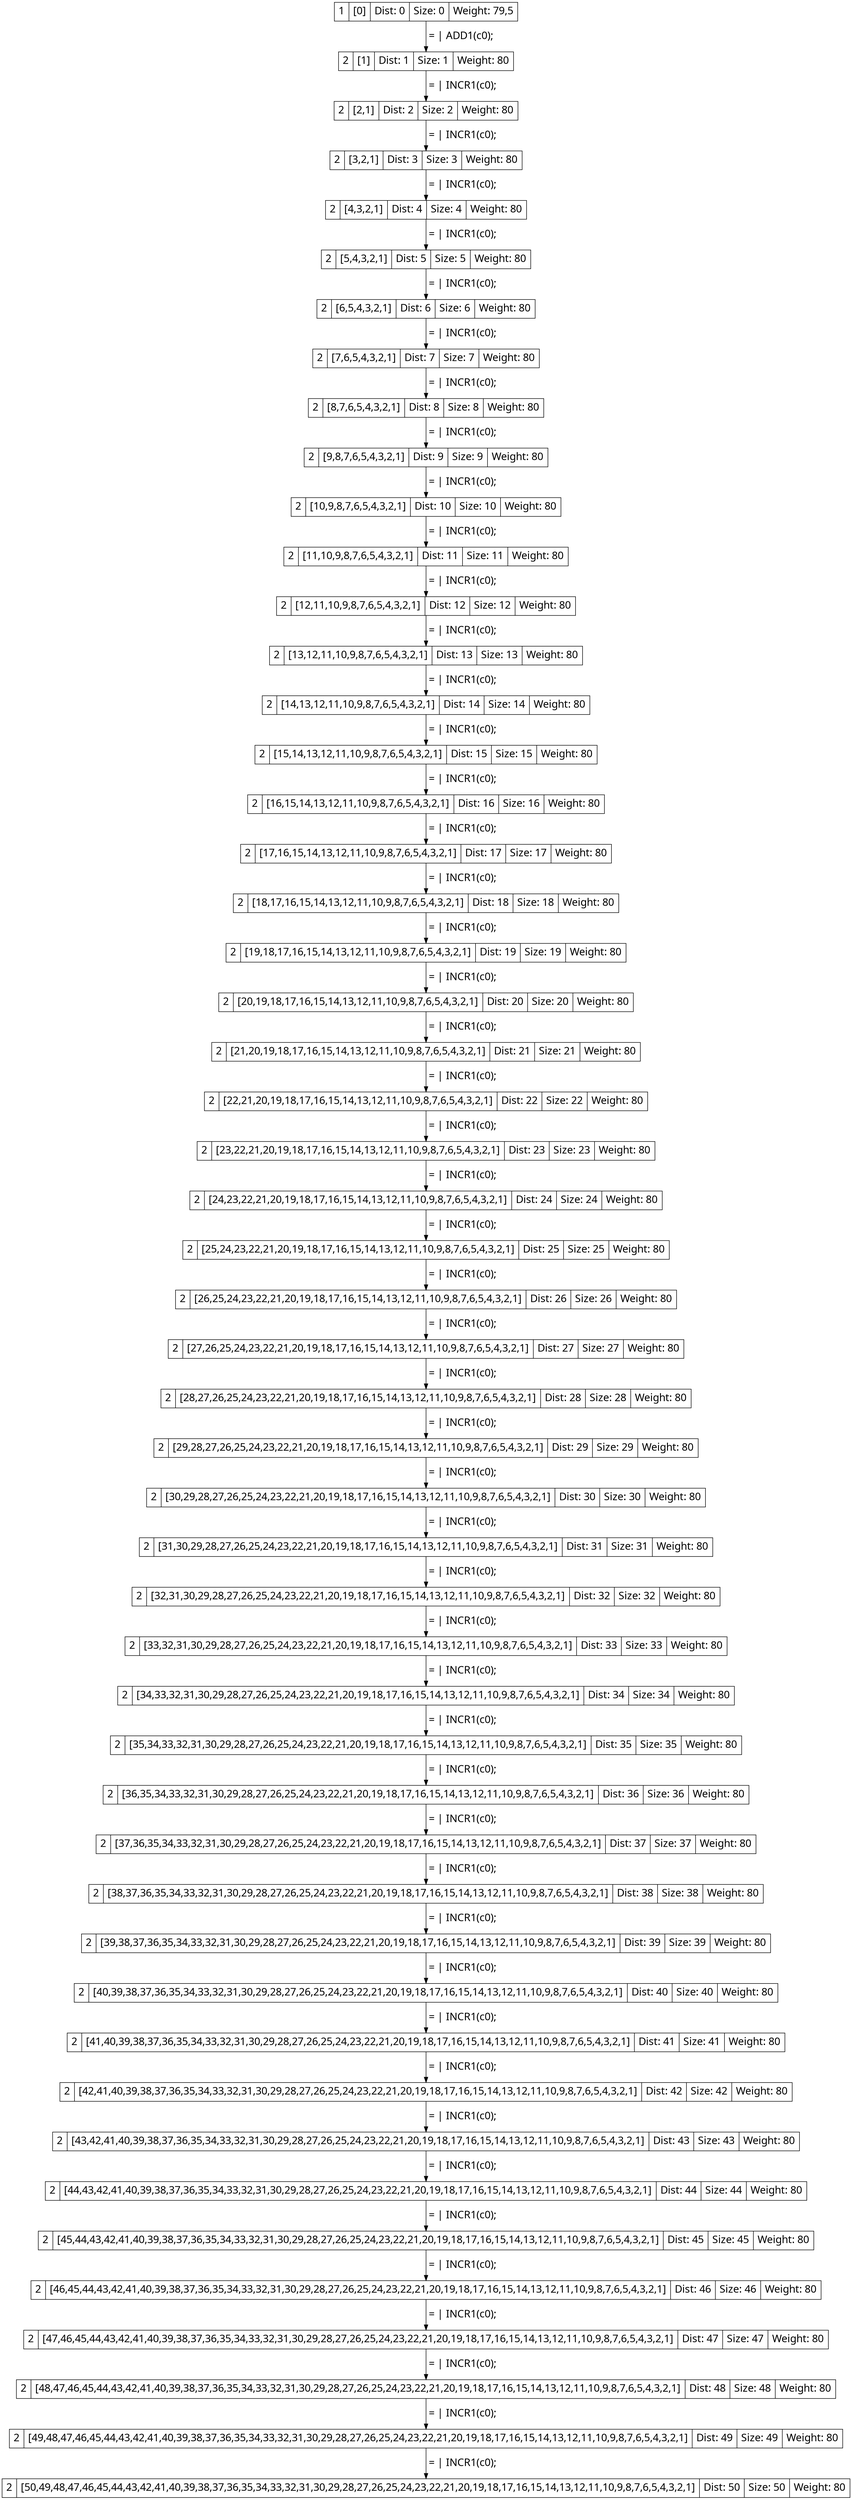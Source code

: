 digraph g{
node[shape=record fontname=Calibri fontsize = 20]
edge[fontname = Calibri fontsize = 20]
0->1[label=" = | ADD1(c0); "]
0[label="1 | [0] | Dist: 0 | Size: 0 | Weight: 79,5"]
1[label="2 | [1] | Dist: 1 | Size: 1 | Weight: 80"]
1->2[label=" = | INCR1(c0); "]
1[label="2 | [1] | Dist: 1 | Size: 1 | Weight: 80"]
2[label="2 | [2,1] | Dist: 2 | Size: 2 | Weight: 80"]
2->3[label=" = | INCR1(c0); "]
2[label="2 | [2,1] | Dist: 2 | Size: 2 | Weight: 80"]
3[label="2 | [3,2,1] | Dist: 3 | Size: 3 | Weight: 80"]
3->4[label=" = | INCR1(c0); "]
3[label="2 | [3,2,1] | Dist: 3 | Size: 3 | Weight: 80"]
4[label="2 | [4,3,2,1] | Dist: 4 | Size: 4 | Weight: 80"]
4->5[label=" = | INCR1(c0); "]
4[label="2 | [4,3,2,1] | Dist: 4 | Size: 4 | Weight: 80"]
5[label="2 | [5,4,3,2,1] | Dist: 5 | Size: 5 | Weight: 80"]
5->6[label=" = | INCR1(c0); "]
5[label="2 | [5,4,3,2,1] | Dist: 5 | Size: 5 | Weight: 80"]
6[label="2 | [6,5,4,3,2,1] | Dist: 6 | Size: 6 | Weight: 80"]
6->7[label=" = | INCR1(c0); "]
6[label="2 | [6,5,4,3,2,1] | Dist: 6 | Size: 6 | Weight: 80"]
7[label="2 | [7,6,5,4,3,2,1] | Dist: 7 | Size: 7 | Weight: 80"]
7->8[label=" = | INCR1(c0); "]
7[label="2 | [7,6,5,4,3,2,1] | Dist: 7 | Size: 7 | Weight: 80"]
8[label="2 | [8,7,6,5,4,3,2,1] | Dist: 8 | Size: 8 | Weight: 80"]
8->9[label=" = | INCR1(c0); "]
8[label="2 | [8,7,6,5,4,3,2,1] | Dist: 8 | Size: 8 | Weight: 80"]
9[label="2 | [9,8,7,6,5,4,3,2,1] | Dist: 9 | Size: 9 | Weight: 80"]
9->10[label=" = | INCR1(c0); "]
9[label="2 | [9,8,7,6,5,4,3,2,1] | Dist: 9 | Size: 9 | Weight: 80"]
10[label="2 | [10,9,8,7,6,5,4,3,2,1] | Dist: 10 | Size: 10 | Weight: 80"]
10->11[label=" = | INCR1(c0); "]
10[label="2 | [10,9,8,7,6,5,4,3,2,1] | Dist: 10 | Size: 10 | Weight: 80"]
11[label="2 | [11,10,9,8,7,6,5,4,3,2,1] | Dist: 11 | Size: 11 | Weight: 80"]
11->12[label=" = | INCR1(c0); "]
11[label="2 | [11,10,9,8,7,6,5,4,3,2,1] | Dist: 11 | Size: 11 | Weight: 80"]
12[label="2 | [12,11,10,9,8,7,6,5,4,3,2,1] | Dist: 12 | Size: 12 | Weight: 80"]
12->13[label=" = | INCR1(c0); "]
12[label="2 | [12,11,10,9,8,7,6,5,4,3,2,1] | Dist: 12 | Size: 12 | Weight: 80"]
13[label="2 | [13,12,11,10,9,8,7,6,5,4,3,2,1] | Dist: 13 | Size: 13 | Weight: 80"]
13->14[label=" = | INCR1(c0); "]
13[label="2 | [13,12,11,10,9,8,7,6,5,4,3,2,1] | Dist: 13 | Size: 13 | Weight: 80"]
14[label="2 | [14,13,12,11,10,9,8,7,6,5,4,3,2,1] | Dist: 14 | Size: 14 | Weight: 80"]
14->15[label=" = | INCR1(c0); "]
14[label="2 | [14,13,12,11,10,9,8,7,6,5,4,3,2,1] | Dist: 14 | Size: 14 | Weight: 80"]
15[label="2 | [15,14,13,12,11,10,9,8,7,6,5,4,3,2,1] | Dist: 15 | Size: 15 | Weight: 80"]
15->16[label=" = | INCR1(c0); "]
15[label="2 | [15,14,13,12,11,10,9,8,7,6,5,4,3,2,1] | Dist: 15 | Size: 15 | Weight: 80"]
16[label="2 | [16,15,14,13,12,11,10,9,8,7,6,5,4,3,2,1] | Dist: 16 | Size: 16 | Weight: 80"]
16->17[label=" = | INCR1(c0); "]
16[label="2 | [16,15,14,13,12,11,10,9,8,7,6,5,4,3,2,1] | Dist: 16 | Size: 16 | Weight: 80"]
17[label="2 | [17,16,15,14,13,12,11,10,9,8,7,6,5,4,3,2,1] | Dist: 17 | Size: 17 | Weight: 80"]
17->18[label=" = | INCR1(c0); "]
17[label="2 | [17,16,15,14,13,12,11,10,9,8,7,6,5,4,3,2,1] | Dist: 17 | Size: 17 | Weight: 80"]
18[label="2 | [18,17,16,15,14,13,12,11,10,9,8,7,6,5,4,3,2,1] | Dist: 18 | Size: 18 | Weight: 80"]
18->19[label=" = | INCR1(c0); "]
18[label="2 | [18,17,16,15,14,13,12,11,10,9,8,7,6,5,4,3,2,1] | Dist: 18 | Size: 18 | Weight: 80"]
19[label="2 | [19,18,17,16,15,14,13,12,11,10,9,8,7,6,5,4,3,2,1] | Dist: 19 | Size: 19 | Weight: 80"]
19->20[label=" = | INCR1(c0); "]
19[label="2 | [19,18,17,16,15,14,13,12,11,10,9,8,7,6,5,4,3,2,1] | Dist: 19 | Size: 19 | Weight: 80"]
20[label="2 | [20,19,18,17,16,15,14,13,12,11,10,9,8,7,6,5,4,3,2,1] | Dist: 20 | Size: 20 | Weight: 80"]
20->21[label=" = | INCR1(c0); "]
20[label="2 | [20,19,18,17,16,15,14,13,12,11,10,9,8,7,6,5,4,3,2,1] | Dist: 20 | Size: 20 | Weight: 80"]
21[label="2 | [21,20,19,18,17,16,15,14,13,12,11,10,9,8,7,6,5,4,3,2,1] | Dist: 21 | Size: 21 | Weight: 80"]
21->22[label=" = | INCR1(c0); "]
21[label="2 | [21,20,19,18,17,16,15,14,13,12,11,10,9,8,7,6,5,4,3,2,1] | Dist: 21 | Size: 21 | Weight: 80"]
22[label="2 | [22,21,20,19,18,17,16,15,14,13,12,11,10,9,8,7,6,5,4,3,2,1] | Dist: 22 | Size: 22 | Weight: 80"]
22->23[label=" = | INCR1(c0); "]
22[label="2 | [22,21,20,19,18,17,16,15,14,13,12,11,10,9,8,7,6,5,4,3,2,1] | Dist: 22 | Size: 22 | Weight: 80"]
23[label="2 | [23,22,21,20,19,18,17,16,15,14,13,12,11,10,9,8,7,6,5,4,3,2,1] | Dist: 23 | Size: 23 | Weight: 80"]
23->24[label=" = | INCR1(c0); "]
23[label="2 | [23,22,21,20,19,18,17,16,15,14,13,12,11,10,9,8,7,6,5,4,3,2,1] | Dist: 23 | Size: 23 | Weight: 80"]
24[label="2 | [24,23,22,21,20,19,18,17,16,15,14,13,12,11,10,9,8,7,6,5,4,3,2,1] | Dist: 24 | Size: 24 | Weight: 80"]
24->25[label=" = | INCR1(c0); "]
24[label="2 | [24,23,22,21,20,19,18,17,16,15,14,13,12,11,10,9,8,7,6,5,4,3,2,1] | Dist: 24 | Size: 24 | Weight: 80"]
25[label="2 | [25,24,23,22,21,20,19,18,17,16,15,14,13,12,11,10,9,8,7,6,5,4,3,2,1] | Dist: 25 | Size: 25 | Weight: 80"]
25->26[label=" = | INCR1(c0); "]
25[label="2 | [25,24,23,22,21,20,19,18,17,16,15,14,13,12,11,10,9,8,7,6,5,4,3,2,1] | Dist: 25 | Size: 25 | Weight: 80"]
26[label="2 | [26,25,24,23,22,21,20,19,18,17,16,15,14,13,12,11,10,9,8,7,6,5,4,3,2,1] | Dist: 26 | Size: 26 | Weight: 80"]
26->27[label=" = | INCR1(c0); "]
26[label="2 | [26,25,24,23,22,21,20,19,18,17,16,15,14,13,12,11,10,9,8,7,6,5,4,3,2,1] | Dist: 26 | Size: 26 | Weight: 80"]
27[label="2 | [27,26,25,24,23,22,21,20,19,18,17,16,15,14,13,12,11,10,9,8,7,6,5,4,3,2,1] | Dist: 27 | Size: 27 | Weight: 80"]
27->28[label=" = | INCR1(c0); "]
27[label="2 | [27,26,25,24,23,22,21,20,19,18,17,16,15,14,13,12,11,10,9,8,7,6,5,4,3,2,1] | Dist: 27 | Size: 27 | Weight: 80"]
28[label="2 | [28,27,26,25,24,23,22,21,20,19,18,17,16,15,14,13,12,11,10,9,8,7,6,5,4,3,2,1] | Dist: 28 | Size: 28 | Weight: 80"]
28->29[label=" = | INCR1(c0); "]
28[label="2 | [28,27,26,25,24,23,22,21,20,19,18,17,16,15,14,13,12,11,10,9,8,7,6,5,4,3,2,1] | Dist: 28 | Size: 28 | Weight: 80"]
29[label="2 | [29,28,27,26,25,24,23,22,21,20,19,18,17,16,15,14,13,12,11,10,9,8,7,6,5,4,3,2,1] | Dist: 29 | Size: 29 | Weight: 80"]
29->30[label=" = | INCR1(c0); "]
29[label="2 | [29,28,27,26,25,24,23,22,21,20,19,18,17,16,15,14,13,12,11,10,9,8,7,6,5,4,3,2,1] | Dist: 29 | Size: 29 | Weight: 80"]
30[label="2 | [30,29,28,27,26,25,24,23,22,21,20,19,18,17,16,15,14,13,12,11,10,9,8,7,6,5,4,3,2,1] | Dist: 30 | Size: 30 | Weight: 80"]
30->31[label=" = | INCR1(c0); "]
30[label="2 | [30,29,28,27,26,25,24,23,22,21,20,19,18,17,16,15,14,13,12,11,10,9,8,7,6,5,4,3,2,1] | Dist: 30 | Size: 30 | Weight: 80"]
31[label="2 | [31,30,29,28,27,26,25,24,23,22,21,20,19,18,17,16,15,14,13,12,11,10,9,8,7,6,5,4,3,2,1] | Dist: 31 | Size: 31 | Weight: 80"]
31->32[label=" = | INCR1(c0); "]
31[label="2 | [31,30,29,28,27,26,25,24,23,22,21,20,19,18,17,16,15,14,13,12,11,10,9,8,7,6,5,4,3,2,1] | Dist: 31 | Size: 31 | Weight: 80"]
32[label="2 | [32,31,30,29,28,27,26,25,24,23,22,21,20,19,18,17,16,15,14,13,12,11,10,9,8,7,6,5,4,3,2,1] | Dist: 32 | Size: 32 | Weight: 80"]
32->33[label=" = | INCR1(c0); "]
32[label="2 | [32,31,30,29,28,27,26,25,24,23,22,21,20,19,18,17,16,15,14,13,12,11,10,9,8,7,6,5,4,3,2,1] | Dist: 32 | Size: 32 | Weight: 80"]
33[label="2 | [33,32,31,30,29,28,27,26,25,24,23,22,21,20,19,18,17,16,15,14,13,12,11,10,9,8,7,6,5,4,3,2,1] | Dist: 33 | Size: 33 | Weight: 80"]
33->34[label=" = | INCR1(c0); "]
33[label="2 | [33,32,31,30,29,28,27,26,25,24,23,22,21,20,19,18,17,16,15,14,13,12,11,10,9,8,7,6,5,4,3,2,1] | Dist: 33 | Size: 33 | Weight: 80"]
34[label="2 | [34,33,32,31,30,29,28,27,26,25,24,23,22,21,20,19,18,17,16,15,14,13,12,11,10,9,8,7,6,5,4,3,2,1] | Dist: 34 | Size: 34 | Weight: 80"]
34->35[label=" = | INCR1(c0); "]
34[label="2 | [34,33,32,31,30,29,28,27,26,25,24,23,22,21,20,19,18,17,16,15,14,13,12,11,10,9,8,7,6,5,4,3,2,1] | Dist: 34 | Size: 34 | Weight: 80"]
35[label="2 | [35,34,33,32,31,30,29,28,27,26,25,24,23,22,21,20,19,18,17,16,15,14,13,12,11,10,9,8,7,6,5,4,3,2,1] | Dist: 35 | Size: 35 | Weight: 80"]
35->36[label=" = | INCR1(c0); "]
35[label="2 | [35,34,33,32,31,30,29,28,27,26,25,24,23,22,21,20,19,18,17,16,15,14,13,12,11,10,9,8,7,6,5,4,3,2,1] | Dist: 35 | Size: 35 | Weight: 80"]
36[label="2 | [36,35,34,33,32,31,30,29,28,27,26,25,24,23,22,21,20,19,18,17,16,15,14,13,12,11,10,9,8,7,6,5,4,3,2,1] | Dist: 36 | Size: 36 | Weight: 80"]
36->37[label=" = | INCR1(c0); "]
36[label="2 | [36,35,34,33,32,31,30,29,28,27,26,25,24,23,22,21,20,19,18,17,16,15,14,13,12,11,10,9,8,7,6,5,4,3,2,1] | Dist: 36 | Size: 36 | Weight: 80"]
37[label="2 | [37,36,35,34,33,32,31,30,29,28,27,26,25,24,23,22,21,20,19,18,17,16,15,14,13,12,11,10,9,8,7,6,5,4,3,2,1] | Dist: 37 | Size: 37 | Weight: 80"]
37->38[label=" = | INCR1(c0); "]
37[label="2 | [37,36,35,34,33,32,31,30,29,28,27,26,25,24,23,22,21,20,19,18,17,16,15,14,13,12,11,10,9,8,7,6,5,4,3,2,1] | Dist: 37 | Size: 37 | Weight: 80"]
38[label="2 | [38,37,36,35,34,33,32,31,30,29,28,27,26,25,24,23,22,21,20,19,18,17,16,15,14,13,12,11,10,9,8,7,6,5,4,3,2,1] | Dist: 38 | Size: 38 | Weight: 80"]
38->39[label=" = | INCR1(c0); "]
38[label="2 | [38,37,36,35,34,33,32,31,30,29,28,27,26,25,24,23,22,21,20,19,18,17,16,15,14,13,12,11,10,9,8,7,6,5,4,3,2,1] | Dist: 38 | Size: 38 | Weight: 80"]
39[label="2 | [39,38,37,36,35,34,33,32,31,30,29,28,27,26,25,24,23,22,21,20,19,18,17,16,15,14,13,12,11,10,9,8,7,6,5,4,3,2,1] | Dist: 39 | Size: 39 | Weight: 80"]
39->40[label=" = | INCR1(c0); "]
39[label="2 | [39,38,37,36,35,34,33,32,31,30,29,28,27,26,25,24,23,22,21,20,19,18,17,16,15,14,13,12,11,10,9,8,7,6,5,4,3,2,1] | Dist: 39 | Size: 39 | Weight: 80"]
40[label="2 | [40,39,38,37,36,35,34,33,32,31,30,29,28,27,26,25,24,23,22,21,20,19,18,17,16,15,14,13,12,11,10,9,8,7,6,5,4,3,2,1] | Dist: 40 | Size: 40 | Weight: 80"]
40->41[label=" = | INCR1(c0); "]
40[label="2 | [40,39,38,37,36,35,34,33,32,31,30,29,28,27,26,25,24,23,22,21,20,19,18,17,16,15,14,13,12,11,10,9,8,7,6,5,4,3,2,1] | Dist: 40 | Size: 40 | Weight: 80"]
41[label="2 | [41,40,39,38,37,36,35,34,33,32,31,30,29,28,27,26,25,24,23,22,21,20,19,18,17,16,15,14,13,12,11,10,9,8,7,6,5,4,3,2,1] | Dist: 41 | Size: 41 | Weight: 80"]
41->42[label=" = | INCR1(c0); "]
41[label="2 | [41,40,39,38,37,36,35,34,33,32,31,30,29,28,27,26,25,24,23,22,21,20,19,18,17,16,15,14,13,12,11,10,9,8,7,6,5,4,3,2,1] | Dist: 41 | Size: 41 | Weight: 80"]
42[label="2 | [42,41,40,39,38,37,36,35,34,33,32,31,30,29,28,27,26,25,24,23,22,21,20,19,18,17,16,15,14,13,12,11,10,9,8,7,6,5,4,3,2,1] | Dist: 42 | Size: 42 | Weight: 80"]
42->43[label=" = | INCR1(c0); "]
42[label="2 | [42,41,40,39,38,37,36,35,34,33,32,31,30,29,28,27,26,25,24,23,22,21,20,19,18,17,16,15,14,13,12,11,10,9,8,7,6,5,4,3,2,1] | Dist: 42 | Size: 42 | Weight: 80"]
43[label="2 | [43,42,41,40,39,38,37,36,35,34,33,32,31,30,29,28,27,26,25,24,23,22,21,20,19,18,17,16,15,14,13,12,11,10,9,8,7,6,5,4,3,2,1] | Dist: 43 | Size: 43 | Weight: 80"]
43->44[label=" = | INCR1(c0); "]
43[label="2 | [43,42,41,40,39,38,37,36,35,34,33,32,31,30,29,28,27,26,25,24,23,22,21,20,19,18,17,16,15,14,13,12,11,10,9,8,7,6,5,4,3,2,1] | Dist: 43 | Size: 43 | Weight: 80"]
44[label="2 | [44,43,42,41,40,39,38,37,36,35,34,33,32,31,30,29,28,27,26,25,24,23,22,21,20,19,18,17,16,15,14,13,12,11,10,9,8,7,6,5,4,3,2,1] | Dist: 44 | Size: 44 | Weight: 80"]
44->45[label=" = | INCR1(c0); "]
44[label="2 | [44,43,42,41,40,39,38,37,36,35,34,33,32,31,30,29,28,27,26,25,24,23,22,21,20,19,18,17,16,15,14,13,12,11,10,9,8,7,6,5,4,3,2,1] | Dist: 44 | Size: 44 | Weight: 80"]
45[label="2 | [45,44,43,42,41,40,39,38,37,36,35,34,33,32,31,30,29,28,27,26,25,24,23,22,21,20,19,18,17,16,15,14,13,12,11,10,9,8,7,6,5,4,3,2,1] | Dist: 45 | Size: 45 | Weight: 80"]
45->46[label=" = | INCR1(c0); "]
45[label="2 | [45,44,43,42,41,40,39,38,37,36,35,34,33,32,31,30,29,28,27,26,25,24,23,22,21,20,19,18,17,16,15,14,13,12,11,10,9,8,7,6,5,4,3,2,1] | Dist: 45 | Size: 45 | Weight: 80"]
46[label="2 | [46,45,44,43,42,41,40,39,38,37,36,35,34,33,32,31,30,29,28,27,26,25,24,23,22,21,20,19,18,17,16,15,14,13,12,11,10,9,8,7,6,5,4,3,2,1] | Dist: 46 | Size: 46 | Weight: 80"]
46->47[label=" = | INCR1(c0); "]
46[label="2 | [46,45,44,43,42,41,40,39,38,37,36,35,34,33,32,31,30,29,28,27,26,25,24,23,22,21,20,19,18,17,16,15,14,13,12,11,10,9,8,7,6,5,4,3,2,1] | Dist: 46 | Size: 46 | Weight: 80"]
47[label="2 | [47,46,45,44,43,42,41,40,39,38,37,36,35,34,33,32,31,30,29,28,27,26,25,24,23,22,21,20,19,18,17,16,15,14,13,12,11,10,9,8,7,6,5,4,3,2,1] | Dist: 47 | Size: 47 | Weight: 80"]
47->48[label=" = | INCR1(c0); "]
47[label="2 | [47,46,45,44,43,42,41,40,39,38,37,36,35,34,33,32,31,30,29,28,27,26,25,24,23,22,21,20,19,18,17,16,15,14,13,12,11,10,9,8,7,6,5,4,3,2,1] | Dist: 47 | Size: 47 | Weight: 80"]
48[label="2 | [48,47,46,45,44,43,42,41,40,39,38,37,36,35,34,33,32,31,30,29,28,27,26,25,24,23,22,21,20,19,18,17,16,15,14,13,12,11,10,9,8,7,6,5,4,3,2,1] | Dist: 48 | Size: 48 | Weight: 80"]
48->49[label=" = | INCR1(c0); "]
48[label="2 | [48,47,46,45,44,43,42,41,40,39,38,37,36,35,34,33,32,31,30,29,28,27,26,25,24,23,22,21,20,19,18,17,16,15,14,13,12,11,10,9,8,7,6,5,4,3,2,1] | Dist: 48 | Size: 48 | Weight: 80"]
49[label="2 | [49,48,47,46,45,44,43,42,41,40,39,38,37,36,35,34,33,32,31,30,29,28,27,26,25,24,23,22,21,20,19,18,17,16,15,14,13,12,11,10,9,8,7,6,5,4,3,2,1] | Dist: 49 | Size: 49 | Weight: 80"]
49->50[label=" = | INCR1(c0); "]
49[label="2 | [49,48,47,46,45,44,43,42,41,40,39,38,37,36,35,34,33,32,31,30,29,28,27,26,25,24,23,22,21,20,19,18,17,16,15,14,13,12,11,10,9,8,7,6,5,4,3,2,1] | Dist: 49 | Size: 49 | Weight: 80"]
50[label="2 | [50,49,48,47,46,45,44,43,42,41,40,39,38,37,36,35,34,33,32,31,30,29,28,27,26,25,24,23,22,21,20,19,18,17,16,15,14,13,12,11,10,9,8,7,6,5,4,3,2,1] | Dist: 50 | Size: 50 | Weight: 80"]}
